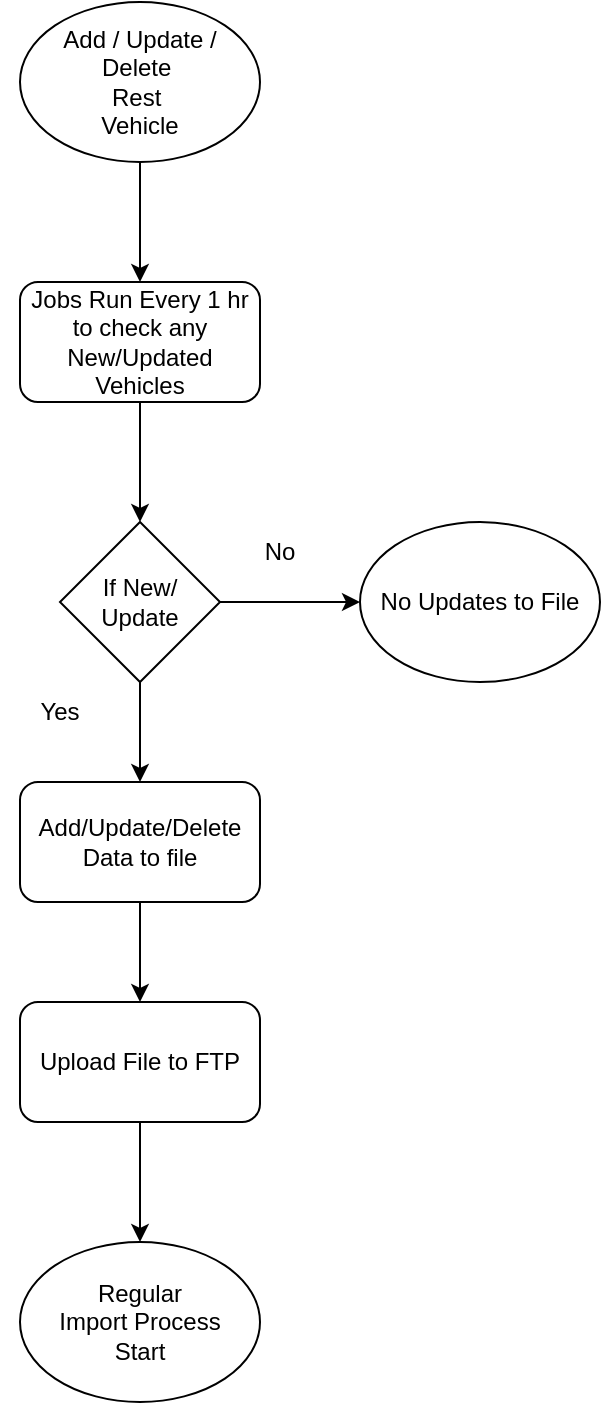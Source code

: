 <mxfile version="21.7.2" type="github">
  <diagram name="Page-1" id="nkuVVmrsmrVjXo5N2TLZ">
    <mxGraphModel dx="1235" dy="751" grid="1" gridSize="10" guides="1" tooltips="1" connect="1" arrows="1" fold="1" page="1" pageScale="1" pageWidth="1200" pageHeight="1920" math="0" shadow="0">
      <root>
        <mxCell id="0" />
        <mxCell id="1" parent="0" />
        <mxCell id="h-Bb1Ka_DSxllF6PLCiz-4" value="" style="edgeStyle=orthogonalEdgeStyle;rounded=0;orthogonalLoop=1;jettySize=auto;html=1;" edge="1" parent="1" source="h-Bb1Ka_DSxllF6PLCiz-1" target="h-Bb1Ka_DSxllF6PLCiz-2">
          <mxGeometry relative="1" as="geometry" />
        </mxCell>
        <mxCell id="h-Bb1Ka_DSxllF6PLCiz-1" value="Add / Update / Delete&amp;nbsp;&lt;br&gt;Rest&amp;nbsp;&lt;br&gt;Vehicle" style="ellipse;whiteSpace=wrap;html=1;" vertex="1" parent="1">
          <mxGeometry x="460" y="270" width="120" height="80" as="geometry" />
        </mxCell>
        <mxCell id="h-Bb1Ka_DSxllF6PLCiz-5" value="" style="edgeStyle=orthogonalEdgeStyle;rounded=0;orthogonalLoop=1;jettySize=auto;html=1;" edge="1" parent="1" source="h-Bb1Ka_DSxllF6PLCiz-2" target="h-Bb1Ka_DSxllF6PLCiz-3">
          <mxGeometry relative="1" as="geometry" />
        </mxCell>
        <mxCell id="h-Bb1Ka_DSxllF6PLCiz-2" value="Jobs Run Every 1 hr&lt;br&gt;to check any New/Updated&lt;br&gt;Vehicles" style="rounded=1;whiteSpace=wrap;html=1;" vertex="1" parent="1">
          <mxGeometry x="460" y="410" width="120" height="60" as="geometry" />
        </mxCell>
        <mxCell id="h-Bb1Ka_DSxllF6PLCiz-8" value="" style="edgeStyle=orthogonalEdgeStyle;rounded=0;orthogonalLoop=1;jettySize=auto;html=1;" edge="1" parent="1" source="h-Bb1Ka_DSxllF6PLCiz-3" target="h-Bb1Ka_DSxllF6PLCiz-6">
          <mxGeometry relative="1" as="geometry" />
        </mxCell>
        <mxCell id="h-Bb1Ka_DSxllF6PLCiz-14" value="" style="edgeStyle=orthogonalEdgeStyle;rounded=0;orthogonalLoop=1;jettySize=auto;html=1;" edge="1" parent="1" source="h-Bb1Ka_DSxllF6PLCiz-3" target="h-Bb1Ka_DSxllF6PLCiz-13">
          <mxGeometry relative="1" as="geometry" />
        </mxCell>
        <mxCell id="h-Bb1Ka_DSxllF6PLCiz-3" value="If New/ Update" style="rhombus;whiteSpace=wrap;html=1;" vertex="1" parent="1">
          <mxGeometry x="480" y="530" width="80" height="80" as="geometry" />
        </mxCell>
        <mxCell id="h-Bb1Ka_DSxllF6PLCiz-9" value="" style="edgeStyle=orthogonalEdgeStyle;rounded=0;orthogonalLoop=1;jettySize=auto;html=1;" edge="1" parent="1" source="h-Bb1Ka_DSxllF6PLCiz-6" target="h-Bb1Ka_DSxllF6PLCiz-7">
          <mxGeometry relative="1" as="geometry" />
        </mxCell>
        <mxCell id="h-Bb1Ka_DSxllF6PLCiz-6" value="Add/Update/Delete Data to file" style="rounded=1;whiteSpace=wrap;html=1;" vertex="1" parent="1">
          <mxGeometry x="460" y="660" width="120" height="60" as="geometry" />
        </mxCell>
        <mxCell id="h-Bb1Ka_DSxllF6PLCiz-12" value="" style="edgeStyle=orthogonalEdgeStyle;rounded=0;orthogonalLoop=1;jettySize=auto;html=1;" edge="1" parent="1" source="h-Bb1Ka_DSxllF6PLCiz-7" target="h-Bb1Ka_DSxllF6PLCiz-11">
          <mxGeometry relative="1" as="geometry" />
        </mxCell>
        <mxCell id="h-Bb1Ka_DSxllF6PLCiz-7" value="Upload File to FTP" style="rounded=1;whiteSpace=wrap;html=1;" vertex="1" parent="1">
          <mxGeometry x="460" y="770" width="120" height="60" as="geometry" />
        </mxCell>
        <mxCell id="h-Bb1Ka_DSxllF6PLCiz-10" value="Yes" style="text;html=1;strokeColor=none;fillColor=none;align=center;verticalAlign=middle;whiteSpace=wrap;rounded=0;" vertex="1" parent="1">
          <mxGeometry x="450" y="610" width="60" height="30" as="geometry" />
        </mxCell>
        <mxCell id="h-Bb1Ka_DSxllF6PLCiz-11" value="Regular&lt;br&gt;Import Process &lt;br&gt;Start" style="ellipse;whiteSpace=wrap;html=1;" vertex="1" parent="1">
          <mxGeometry x="460" y="890" width="120" height="80" as="geometry" />
        </mxCell>
        <mxCell id="h-Bb1Ka_DSxllF6PLCiz-13" value="No Updates to File" style="ellipse;whiteSpace=wrap;html=1;" vertex="1" parent="1">
          <mxGeometry x="630" y="530" width="120" height="80" as="geometry" />
        </mxCell>
        <mxCell id="h-Bb1Ka_DSxllF6PLCiz-15" value="No" style="text;html=1;strokeColor=none;fillColor=none;align=center;verticalAlign=middle;whiteSpace=wrap;rounded=0;" vertex="1" parent="1">
          <mxGeometry x="560" y="530" width="60" height="30" as="geometry" />
        </mxCell>
      </root>
    </mxGraphModel>
  </diagram>
</mxfile>
